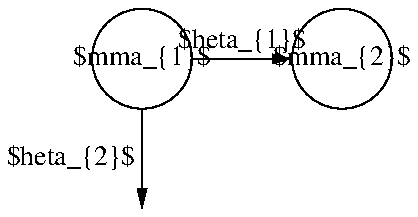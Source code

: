 .PS
G1: circle "$\gamma_{1}$";
move right;
G2: circle "$\gamma_{2}$";
arrow -> from G1.e to G2.w "$\theta_{1}$" above;
arrow down from G1.s "$\theta_{2}$ "rjust;
.PE
